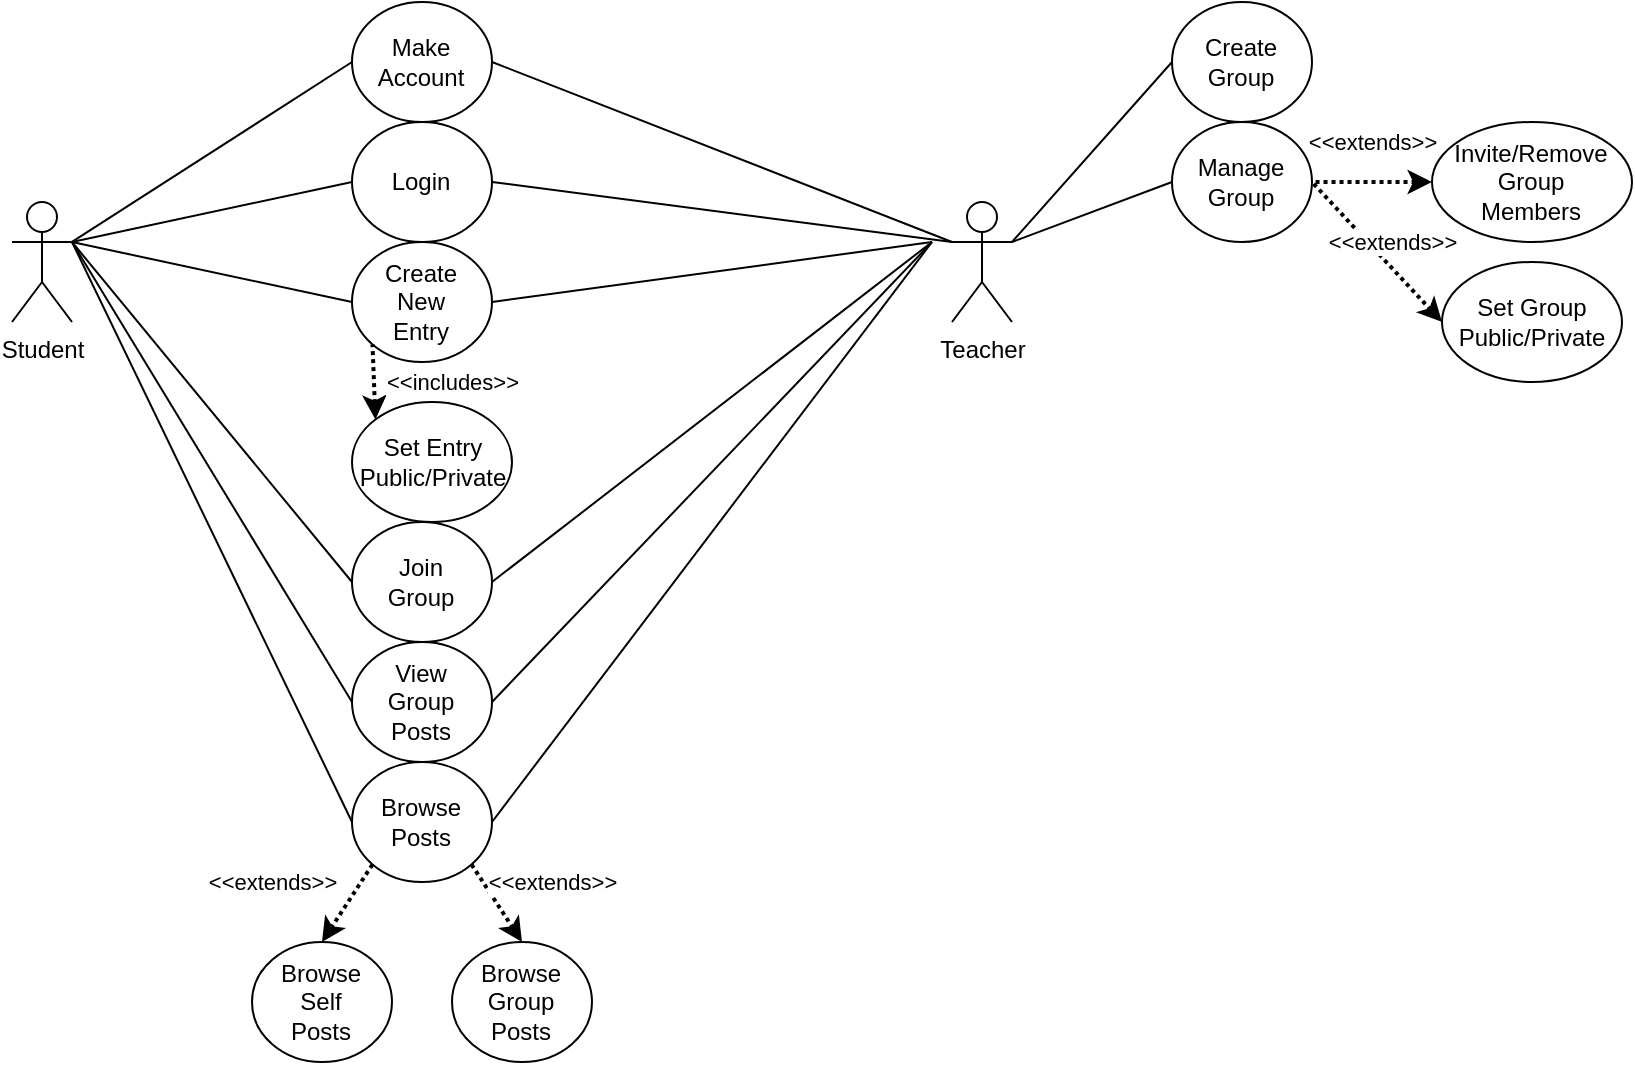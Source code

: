 <mxfile version="15.0.4" type="github"><diagram id="fqCkSu9vm9ViEe0apabM" name="Page-1"><mxGraphModel dx="1185" dy="1727" grid="1" gridSize="10" guides="1" tooltips="1" connect="1" arrows="1" fold="1" page="1" pageScale="1" pageWidth="850" pageHeight="1100" math="0" shadow="0"><root><mxCell id="0"/><mxCell id="1" parent="0"/><mxCell id="iFLuyPMNnQkKWCjBP710-1" value="Student" style="shape=umlActor;verticalLabelPosition=bottom;verticalAlign=top;html=1;outlineConnect=0;" vertex="1" parent="1"><mxGeometry x="20" y="80" width="30" height="60" as="geometry"/></mxCell><mxCell id="iFLuyPMNnQkKWCjBP710-4" value="" style="group" vertex="1" connectable="0" parent="1"><mxGeometry x="190" y="-20" width="70" height="60" as="geometry"/></mxCell><mxCell id="iFLuyPMNnQkKWCjBP710-3" value="" style="ellipse;whiteSpace=wrap;html=1;" vertex="1" parent="iFLuyPMNnQkKWCjBP710-4"><mxGeometry width="70" height="60" as="geometry"/></mxCell><mxCell id="iFLuyPMNnQkKWCjBP710-2" value="Make Account" style="text;html=1;strokeColor=none;fillColor=none;align=center;verticalAlign=middle;whiteSpace=wrap;rounded=0;" vertex="1" parent="iFLuyPMNnQkKWCjBP710-4"><mxGeometry x="23.333" y="22.5" width="23.333" height="15" as="geometry"/></mxCell><mxCell id="iFLuyPMNnQkKWCjBP710-6" value="" style="group" vertex="1" connectable="0" parent="1"><mxGeometry x="190" y="40" width="70" height="60" as="geometry"/></mxCell><mxCell id="iFLuyPMNnQkKWCjBP710-7" value="" style="ellipse;whiteSpace=wrap;html=1;" vertex="1" parent="iFLuyPMNnQkKWCjBP710-6"><mxGeometry width="70" height="60" as="geometry"/></mxCell><mxCell id="iFLuyPMNnQkKWCjBP710-8" value="&lt;div&gt;Login&lt;/div&gt;" style="text;html=1;strokeColor=none;fillColor=none;align=center;verticalAlign=middle;whiteSpace=wrap;rounded=0;" vertex="1" parent="iFLuyPMNnQkKWCjBP710-6"><mxGeometry x="23.333" y="22.5" width="23.333" height="15" as="geometry"/></mxCell><mxCell id="iFLuyPMNnQkKWCjBP710-9" value="" style="group" vertex="1" connectable="0" parent="1"><mxGeometry x="190" y="100" width="70" height="60" as="geometry"/></mxCell><mxCell id="iFLuyPMNnQkKWCjBP710-10" value="" style="ellipse;whiteSpace=wrap;html=1;" vertex="1" parent="iFLuyPMNnQkKWCjBP710-9"><mxGeometry width="70" height="60" as="geometry"/></mxCell><mxCell id="iFLuyPMNnQkKWCjBP710-11" value="Create New Entry" style="text;html=1;strokeColor=none;fillColor=none;align=center;verticalAlign=middle;whiteSpace=wrap;rounded=0;" vertex="1" parent="iFLuyPMNnQkKWCjBP710-9"><mxGeometry x="23.333" y="22.5" width="23.333" height="15" as="geometry"/></mxCell><mxCell id="iFLuyPMNnQkKWCjBP710-13" value="" style="group" vertex="1" connectable="0" parent="1"><mxGeometry x="190" y="180" width="80" height="60" as="geometry"/></mxCell><mxCell id="iFLuyPMNnQkKWCjBP710-14" value="" style="ellipse;whiteSpace=wrap;html=1;" vertex="1" parent="iFLuyPMNnQkKWCjBP710-13"><mxGeometry width="80" height="60" as="geometry"/></mxCell><mxCell id="iFLuyPMNnQkKWCjBP710-15" value="&lt;div&gt;Set Entry Public/Private&lt;/div&gt;" style="text;html=1;strokeColor=none;fillColor=none;align=center;verticalAlign=middle;whiteSpace=wrap;rounded=0;" vertex="1" parent="iFLuyPMNnQkKWCjBP710-13"><mxGeometry x="26.667" y="22.5" width="26.667" height="15" as="geometry"/></mxCell><mxCell id="iFLuyPMNnQkKWCjBP710-16" value="" style="group" vertex="1" connectable="0" parent="1"><mxGeometry x="190" y="360" width="70" height="60" as="geometry"/></mxCell><mxCell id="iFLuyPMNnQkKWCjBP710-17" value="" style="ellipse;whiteSpace=wrap;html=1;" vertex="1" parent="iFLuyPMNnQkKWCjBP710-16"><mxGeometry width="70" height="60" as="geometry"/></mxCell><mxCell id="iFLuyPMNnQkKWCjBP710-18" value="Browse Posts" style="text;html=1;strokeColor=none;fillColor=none;align=center;verticalAlign=middle;whiteSpace=wrap;rounded=0;" vertex="1" parent="iFLuyPMNnQkKWCjBP710-16"><mxGeometry x="23.333" y="22.5" width="23.333" height="15" as="geometry"/></mxCell><mxCell id="iFLuyPMNnQkKWCjBP710-19" value="" style="group" vertex="1" connectable="0" parent="1"><mxGeometry x="140" y="450" width="70" height="60" as="geometry"/></mxCell><mxCell id="iFLuyPMNnQkKWCjBP710-20" value="" style="ellipse;whiteSpace=wrap;html=1;" vertex="1" parent="iFLuyPMNnQkKWCjBP710-19"><mxGeometry width="70" height="60" as="geometry"/></mxCell><mxCell id="iFLuyPMNnQkKWCjBP710-21" value="Browse Self Posts" style="text;html=1;strokeColor=none;fillColor=none;align=center;verticalAlign=middle;whiteSpace=wrap;rounded=0;" vertex="1" parent="iFLuyPMNnQkKWCjBP710-19"><mxGeometry x="23.333" y="22.5" width="23.333" height="15" as="geometry"/></mxCell><mxCell id="iFLuyPMNnQkKWCjBP710-78" style="edgeStyle=none;orthogonalLoop=1;jettySize=auto;html=1;exitX=1;exitY=0.333;exitDx=0;exitDy=0;exitPerimeter=0;entryX=0;entryY=0.5;entryDx=0;entryDy=0;endArrow=none;" edge="1" parent="1" source="iFLuyPMNnQkKWCjBP710-22" target="iFLuyPMNnQkKWCjBP710-24"><mxGeometry relative="1" as="geometry"/></mxCell><mxCell id="iFLuyPMNnQkKWCjBP710-22" value="&lt;div&gt;Teacher&lt;/div&gt;&lt;div&gt;&lt;br&gt;&lt;/div&gt;" style="shape=umlActor;verticalLabelPosition=bottom;verticalAlign=top;html=1;outlineConnect=0;" vertex="1" parent="1"><mxGeometry x="490" y="80" width="30" height="60" as="geometry"/></mxCell><mxCell id="iFLuyPMNnQkKWCjBP710-23" value="" style="group" vertex="1" connectable="0" parent="1"><mxGeometry x="600" y="-20" width="70" height="60" as="geometry"/></mxCell><mxCell id="iFLuyPMNnQkKWCjBP710-24" value="" style="ellipse;whiteSpace=wrap;html=1;" vertex="1" parent="iFLuyPMNnQkKWCjBP710-23"><mxGeometry width="70" height="60" as="geometry"/></mxCell><mxCell id="iFLuyPMNnQkKWCjBP710-25" value="Create Group" style="text;html=1;strokeColor=none;fillColor=none;align=center;verticalAlign=middle;whiteSpace=wrap;rounded=0;" vertex="1" parent="iFLuyPMNnQkKWCjBP710-23"><mxGeometry x="23.333" y="22.5" width="23.333" height="15" as="geometry"/></mxCell><mxCell id="iFLuyPMNnQkKWCjBP710-26" value="" style="group" vertex="1" connectable="0" parent="1"><mxGeometry x="730" y="40" width="100" height="60" as="geometry"/></mxCell><mxCell id="iFLuyPMNnQkKWCjBP710-27" value="" style="ellipse;whiteSpace=wrap;html=1;" vertex="1" parent="iFLuyPMNnQkKWCjBP710-26"><mxGeometry width="100" height="60.0" as="geometry"/></mxCell><mxCell id="iFLuyPMNnQkKWCjBP710-28" value="Invite/Remove Group Members" style="text;html=1;strokeColor=none;fillColor=none;align=center;verticalAlign=middle;whiteSpace=wrap;rounded=0;" vertex="1" parent="iFLuyPMNnQkKWCjBP710-26"><mxGeometry x="33.333" y="22.5" width="33.333" height="15.0" as="geometry"/></mxCell><mxCell id="iFLuyPMNnQkKWCjBP710-34" value="" style="group" vertex="1" connectable="0" parent="1"><mxGeometry x="735" y="110" width="90" height="60" as="geometry"/></mxCell><mxCell id="iFLuyPMNnQkKWCjBP710-35" value="" style="ellipse;whiteSpace=wrap;html=1;" vertex="1" parent="iFLuyPMNnQkKWCjBP710-34"><mxGeometry width="90" height="60" as="geometry"/></mxCell><mxCell id="iFLuyPMNnQkKWCjBP710-36" value="Set Group Public/Private" style="text;html=1;strokeColor=none;fillColor=none;align=center;verticalAlign=middle;whiteSpace=wrap;rounded=0;" vertex="1" parent="iFLuyPMNnQkKWCjBP710-34"><mxGeometry x="30" y="22.5" width="30" height="15" as="geometry"/></mxCell><mxCell id="iFLuyPMNnQkKWCjBP710-37" value="" style="endArrow=none;html=1;entryX=0;entryY=0.5;entryDx=0;entryDy=0;exitX=1;exitY=0.333;exitDx=0;exitDy=0;exitPerimeter=0;" edge="1" parent="1" source="iFLuyPMNnQkKWCjBP710-1" target="iFLuyPMNnQkKWCjBP710-3"><mxGeometry width="50" height="50" relative="1" as="geometry"><mxPoint x="100" y="110" as="sourcePoint"/><mxPoint x="150" y="60" as="targetPoint"/></mxGeometry></mxCell><mxCell id="iFLuyPMNnQkKWCjBP710-38" value="" style="endArrow=none;html=1;entryX=0;entryY=0.5;entryDx=0;entryDy=0;" edge="1" parent="1" target="iFLuyPMNnQkKWCjBP710-7"><mxGeometry width="50" height="50" relative="1" as="geometry"><mxPoint x="50" y="100" as="sourcePoint"/><mxPoint x="160" y="30" as="targetPoint"/></mxGeometry></mxCell><mxCell id="iFLuyPMNnQkKWCjBP710-39" value="" style="endArrow=none;html=1;entryX=0;entryY=0.5;entryDx=0;entryDy=0;" edge="1" parent="1" target="iFLuyPMNnQkKWCjBP710-10"><mxGeometry width="50" height="50" relative="1" as="geometry"><mxPoint x="50" y="100" as="sourcePoint"/><mxPoint x="160" y="109.58" as="targetPoint"/></mxGeometry></mxCell><mxCell id="iFLuyPMNnQkKWCjBP710-40" value="&amp;lt;&amp;lt;includes&amp;gt;&amp;gt;" style="endArrow=none;html=1;strokeWidth=2;startArrow=classic;startFill=1;entryX=0;entryY=1;entryDx=0;entryDy=0;exitX=0;exitY=0;exitDx=0;exitDy=0;dashed=1;dashPattern=1 1;" edge="1" parent="1" source="iFLuyPMNnQkKWCjBP710-14" target="iFLuyPMNnQkKWCjBP710-10"><mxGeometry x="-0.081" y="-39" width="50" height="50" relative="1" as="geometry"><mxPoint x="320" y="330" as="sourcePoint"/><mxPoint x="370" y="280" as="targetPoint"/><Array as="points"/><mxPoint as="offset"/></mxGeometry></mxCell><mxCell id="iFLuyPMNnQkKWCjBP710-41" value="" style="group" vertex="1" connectable="0" parent="1"><mxGeometry x="190" y="240" width="70" height="60" as="geometry"/></mxCell><mxCell id="iFLuyPMNnQkKWCjBP710-42" value="" style="ellipse;whiteSpace=wrap;html=1;" vertex="1" parent="iFLuyPMNnQkKWCjBP710-41"><mxGeometry width="70" height="60" as="geometry"/></mxCell><mxCell id="iFLuyPMNnQkKWCjBP710-43" value="Join Group" style="text;html=1;strokeColor=none;fillColor=none;align=center;verticalAlign=middle;whiteSpace=wrap;rounded=0;" vertex="1" parent="iFLuyPMNnQkKWCjBP710-41"><mxGeometry x="23.333" y="22.5" width="23.333" height="15" as="geometry"/></mxCell><mxCell id="iFLuyPMNnQkKWCjBP710-44" value="" style="endArrow=none;html=1;entryX=0;entryY=0.5;entryDx=0;entryDy=0;" edge="1" parent="1" target="iFLuyPMNnQkKWCjBP710-42"><mxGeometry width="50" height="50" relative="1" as="geometry"><mxPoint x="50" y="100" as="sourcePoint"/><mxPoint x="170" y="140.0" as="targetPoint"/></mxGeometry></mxCell><mxCell id="iFLuyPMNnQkKWCjBP710-45" value="" style="endArrow=none;html=1;entryX=0;entryY=0.5;entryDx=0;entryDy=0;" edge="1" parent="1" target="iFLuyPMNnQkKWCjBP710-17"><mxGeometry width="50" height="50" relative="1" as="geometry"><mxPoint x="50" y="100" as="sourcePoint"/><mxPoint x="170" y="200.0" as="targetPoint"/></mxGeometry></mxCell><mxCell id="iFLuyPMNnQkKWCjBP710-46" value="" style="group" vertex="1" connectable="0" parent="1"><mxGeometry x="190" y="300" width="70" height="60" as="geometry"/></mxCell><mxCell id="iFLuyPMNnQkKWCjBP710-47" value="" style="ellipse;whiteSpace=wrap;html=1;" vertex="1" parent="iFLuyPMNnQkKWCjBP710-46"><mxGeometry width="70" height="60" as="geometry"/></mxCell><mxCell id="iFLuyPMNnQkKWCjBP710-48" value="View Group Posts" style="text;html=1;strokeColor=none;fillColor=none;align=center;verticalAlign=middle;whiteSpace=wrap;rounded=0;" vertex="1" parent="iFLuyPMNnQkKWCjBP710-46"><mxGeometry x="23.333" y="22.5" width="23.333" height="15" as="geometry"/></mxCell><mxCell id="iFLuyPMNnQkKWCjBP710-50" value="" style="endArrow=none;html=1;entryX=0;entryY=0.5;entryDx=0;entryDy=0;" edge="1" parent="1" target="iFLuyPMNnQkKWCjBP710-47"><mxGeometry width="50" height="50" relative="1" as="geometry"><mxPoint x="50" y="100" as="sourcePoint"/><mxPoint x="170" y="200.0" as="targetPoint"/></mxGeometry></mxCell><mxCell id="iFLuyPMNnQkKWCjBP710-52" value="" style="group" vertex="1" connectable="0" parent="1"><mxGeometry x="240" y="450" width="70" height="60" as="geometry"/></mxCell><mxCell id="iFLuyPMNnQkKWCjBP710-53" value="" style="ellipse;whiteSpace=wrap;html=1;" vertex="1" parent="iFLuyPMNnQkKWCjBP710-52"><mxGeometry width="70" height="60" as="geometry"/></mxCell><mxCell id="iFLuyPMNnQkKWCjBP710-54" value="Browse Group Posts" style="text;html=1;strokeColor=none;fillColor=none;align=center;verticalAlign=middle;whiteSpace=wrap;rounded=0;" vertex="1" parent="iFLuyPMNnQkKWCjBP710-52"><mxGeometry x="23.333" y="22.5" width="23.333" height="15" as="geometry"/></mxCell><mxCell id="iFLuyPMNnQkKWCjBP710-56" value="&amp;lt;&amp;lt;extends&amp;gt;&amp;gt;" style="endArrow=none;html=1;strokeWidth=2;startArrow=classic;startFill=1;entryX=0;entryY=1;entryDx=0;entryDy=0;exitX=0.5;exitY=0;exitDx=0;exitDy=0;dashed=1;dashPattern=1 1;" edge="1" parent="1" source="iFLuyPMNnQkKWCjBP710-20" target="iFLuyPMNnQkKWCjBP710-17"><mxGeometry x="-0.503" y="37" width="50" height="50" relative="1" as="geometry"><mxPoint x="330" y="430.0" as="sourcePoint"/><mxPoint x="260" y="430.0" as="targetPoint"/><Array as="points"/><mxPoint as="offset"/></mxGeometry></mxCell><mxCell id="iFLuyPMNnQkKWCjBP710-57" value="&amp;lt;&amp;lt;extends&amp;gt;&amp;gt;" style="endArrow=none;html=1;strokeWidth=2;startArrow=classic;startFill=1;entryX=1;entryY=1;entryDx=0;entryDy=0;exitX=0.5;exitY=0;exitDx=0;exitDy=0;dashed=1;dashPattern=1 1;" edge="1" parent="1" source="iFLuyPMNnQkKWCjBP710-53" target="iFLuyPMNnQkKWCjBP710-17"><mxGeometry x="-0.267" y="-29" width="50" height="50" relative="1" as="geometry"><mxPoint x="270.251" y="478.787" as="sourcePoint"/><mxPoint x="259.749" y="421.213" as="targetPoint"/><Array as="points"/><mxPoint as="offset"/></mxGeometry></mxCell><mxCell id="iFLuyPMNnQkKWCjBP710-62" value="" style="endArrow=none;html=1;entryX=0;entryY=0.333;entryDx=0;entryDy=0;exitX=1;exitY=0.5;exitDx=0;exitDy=0;entryPerimeter=0;" edge="1" parent="1" source="iFLuyPMNnQkKWCjBP710-3" target="iFLuyPMNnQkKWCjBP710-22"><mxGeometry width="50" height="50" relative="1" as="geometry"><mxPoint x="285" y="70.0" as="sourcePoint"/><mxPoint x="425" y="-20.0" as="targetPoint"/></mxGeometry></mxCell><mxCell id="iFLuyPMNnQkKWCjBP710-68" style="edgeStyle=none;orthogonalLoop=1;jettySize=auto;html=1;exitX=1;exitY=0.5;exitDx=0;exitDy=0;entryX=0;entryY=0.333;entryDx=0;entryDy=0;entryPerimeter=0;endArrow=none;" edge="1" parent="1" source="iFLuyPMNnQkKWCjBP710-7" target="iFLuyPMNnQkKWCjBP710-22"><mxGeometry relative="1" as="geometry"/></mxCell><mxCell id="iFLuyPMNnQkKWCjBP710-73" style="edgeStyle=none;orthogonalLoop=1;jettySize=auto;html=1;exitX=1;exitY=0.5;exitDx=0;exitDy=0;endArrow=none;" edge="1" parent="1" source="iFLuyPMNnQkKWCjBP710-10"><mxGeometry relative="1" as="geometry"><mxPoint x="480" y="100.0" as="targetPoint"/></mxGeometry></mxCell><mxCell id="iFLuyPMNnQkKWCjBP710-75" style="edgeStyle=none;orthogonalLoop=1;jettySize=auto;html=1;exitX=1;exitY=0.5;exitDx=0;exitDy=0;endArrow=none;" edge="1" parent="1" source="iFLuyPMNnQkKWCjBP710-42"><mxGeometry relative="1" as="geometry"><mxPoint x="480" y="100.0" as="targetPoint"/></mxGeometry></mxCell><mxCell id="iFLuyPMNnQkKWCjBP710-76" style="edgeStyle=none;orthogonalLoop=1;jettySize=auto;html=1;exitX=1;exitY=0.5;exitDx=0;exitDy=0;endArrow=none;" edge="1" parent="1" source="iFLuyPMNnQkKWCjBP710-47"><mxGeometry relative="1" as="geometry"><mxPoint x="480" y="100.0" as="targetPoint"/></mxGeometry></mxCell><mxCell id="iFLuyPMNnQkKWCjBP710-77" style="edgeStyle=none;orthogonalLoop=1;jettySize=auto;html=1;exitX=1;exitY=0.5;exitDx=0;exitDy=0;endArrow=none;" edge="1" parent="1" source="iFLuyPMNnQkKWCjBP710-17"><mxGeometry relative="1" as="geometry"><mxPoint x="480" y="100.0" as="targetPoint"/></mxGeometry></mxCell><mxCell id="iFLuyPMNnQkKWCjBP710-79" value="" style="group" vertex="1" connectable="0" parent="1"><mxGeometry x="600" y="40" width="70" height="60" as="geometry"/></mxCell><mxCell id="iFLuyPMNnQkKWCjBP710-80" value="" style="ellipse;whiteSpace=wrap;html=1;" vertex="1" parent="iFLuyPMNnQkKWCjBP710-79"><mxGeometry width="70" height="60" as="geometry"/></mxCell><mxCell id="iFLuyPMNnQkKWCjBP710-81" value="Manage Group" style="text;html=1;strokeColor=none;fillColor=none;align=center;verticalAlign=middle;whiteSpace=wrap;rounded=0;" vertex="1" parent="iFLuyPMNnQkKWCjBP710-79"><mxGeometry x="23.333" y="22.5" width="23.333" height="15" as="geometry"/></mxCell><mxCell id="iFLuyPMNnQkKWCjBP710-82" style="edgeStyle=none;orthogonalLoop=1;jettySize=auto;html=1;exitX=0;exitY=0.5;exitDx=0;exitDy=0;entryX=1;entryY=0.333;entryDx=0;entryDy=0;entryPerimeter=0;endArrow=none;" edge="1" parent="1" source="iFLuyPMNnQkKWCjBP710-80" target="iFLuyPMNnQkKWCjBP710-22"><mxGeometry relative="1" as="geometry"/></mxCell><mxCell id="iFLuyPMNnQkKWCjBP710-83" value="&amp;lt;&amp;lt;extends&amp;gt;&amp;gt;" style="endArrow=none;html=1;strokeWidth=2;startArrow=classic;startFill=1;entryX=1;entryY=1;entryDx=0;entryDy=0;exitX=0;exitY=0.5;exitDx=0;exitDy=0;dashed=1;dashPattern=1 1;" edge="1" parent="1" source="iFLuyPMNnQkKWCjBP710-27"><mxGeometry x="-0.0" y="-20" width="50" height="50" relative="1" as="geometry"><mxPoint x="695.25" y="108.79" as="sourcePoint"/><mxPoint x="669.999" y="70.003" as="targetPoint"/><Array as="points"/><mxPoint as="offset"/></mxGeometry></mxCell><mxCell id="iFLuyPMNnQkKWCjBP710-85" value="&amp;lt;&amp;lt;extends&amp;gt;&amp;gt;" style="endArrow=none;html=1;strokeWidth=2;startArrow=classic;startFill=1;entryX=1;entryY=0.5;entryDx=0;entryDy=0;dashed=1;dashPattern=1 1;exitX=0;exitY=0.5;exitDx=0;exitDy=0;" edge="1" parent="1" source="iFLuyPMNnQkKWCjBP710-35" target="iFLuyPMNnQkKWCjBP710-80"><mxGeometry x="-0.03" y="-9" width="50" height="50" relative="1" as="geometry"><mxPoint x="680" y="180" as="sourcePoint"/><mxPoint x="679.999" y="80.003" as="targetPoint"/><Array as="points"/><mxPoint as="offset"/></mxGeometry></mxCell></root></mxGraphModel></diagram></mxfile>